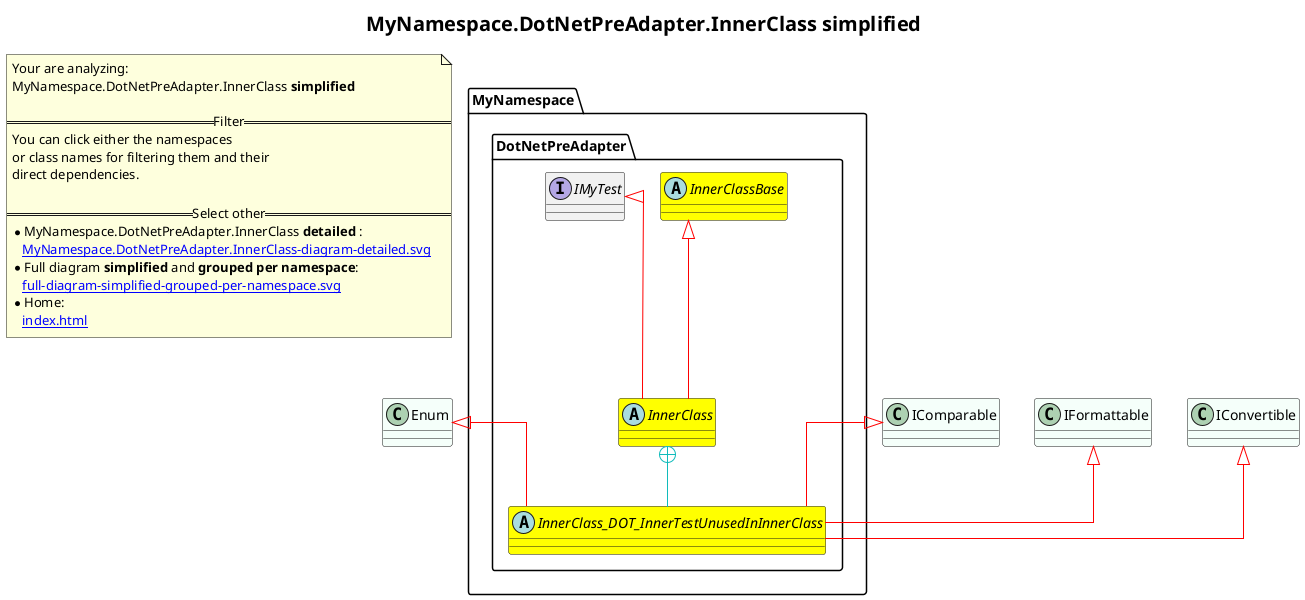 @startuml
skinparam linetype ortho
title <size:20>MyNamespace.DotNetPreAdapter.InnerClass **simplified** </size>
note "Your are analyzing:\nMyNamespace.DotNetPreAdapter.InnerClass **simplified** \n\n==Filter==\nYou can click either the namespaces \nor class names for filtering them and their\ndirect dependencies.\n\n==Select other==\n* MyNamespace.DotNetPreAdapter.InnerClass **detailed** :\n   [[MyNamespace.DotNetPreAdapter.InnerClass-diagram-detailed.svg]]\n* Full diagram **simplified** and **grouped per namespace**:\n   [[full-diagram-simplified-grouped-per-namespace.svg]]\n* Home:\n   [[index.html]]" as FloatingNote
class Enum [[Enum-diagram-simplified.svg]] #MintCream {
}
class IComparable [[IComparable-diagram-simplified.svg]] #MintCream {
}
class IFormattable [[IFormattable-diagram-simplified.svg]] #MintCream {
}
class IConvertible [[IConvertible-diagram-simplified.svg]] #MintCream {
}
  abstract class MyNamespace.DotNetPreAdapter.InnerClassBase [[MyNamespace.DotNetPreAdapter.InnerClassBase-diagram-simplified.svg]] #yellow {
  }
  abstract class MyNamespace.DotNetPreAdapter.InnerClass [[MyNamespace.DotNetPreAdapter.InnerClass-diagram-simplified.svg]] #yellow {
  }
  interface MyNamespace.DotNetPreAdapter.IMyTest [[MyNamespace.DotNetPreAdapter.IMyTest-diagram-simplified.svg]]  {
  }
  abstract class MyNamespace.DotNetPreAdapter.InnerClass_DOT_InnerTestUnusedInInnerClass [[MyNamespace.DotNetPreAdapter.InnerClass.InnerTestUnusedInInnerClass-diagram-simplified.svg]] #yellow {
  }
 ' *************************************** 
 ' *************************************** 
 ' *************************************** 
' Class relations extracted from namespace:
' 
' Class relations extracted from namespace:
' MyNamespace.DotNetPreAdapter
MyNamespace.DotNetPreAdapter.InnerClassBase <|-[#red]- MyNamespace.DotNetPreAdapter.InnerClass
MyNamespace.DotNetPreAdapter.IMyTest <|-[#red]- MyNamespace.DotNetPreAdapter.InnerClass
MyNamespace.DotNetPreAdapter.InnerClass +-[#10BBBB]- MyNamespace.DotNetPreAdapter.InnerClass_DOT_InnerTestUnusedInInnerClass 
Enum <|-[#red]- MyNamespace.DotNetPreAdapter.InnerClass_DOT_InnerTestUnusedInInnerClass
IComparable <|-[#red]- MyNamespace.DotNetPreAdapter.InnerClass_DOT_InnerTestUnusedInInnerClass
IFormattable <|-[#red]- MyNamespace.DotNetPreAdapter.InnerClass_DOT_InnerTestUnusedInInnerClass
IConvertible <|-[#red]- MyNamespace.DotNetPreAdapter.InnerClass_DOT_InnerTestUnusedInInnerClass
@enduml